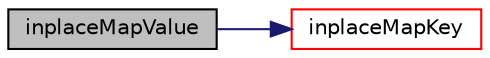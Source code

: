 digraph "inplaceMapValue"
{
  bgcolor="transparent";
  edge [fontname="Helvetica",fontsize="10",labelfontname="Helvetica",labelfontsize="10"];
  node [fontname="Helvetica",fontsize="10",shape=record];
  rankdir="LR";
  Node1 [label="inplaceMapValue",height=0.2,width=0.4,color="black", fillcolor="grey75", style="filled", fontcolor="black"];
  Node1 -> Node2 [color="midnightblue",fontsize="10",style="solid",fontname="Helvetica"];
  Node2 [label="inplaceMapKey",height=0.2,width=0.4,color="red",URL="$a10974.html#a3e2f2c878960555a295056322ec7948d",tooltip="Recreate with mapped keys. Do not map elements with negative key. "];
}
